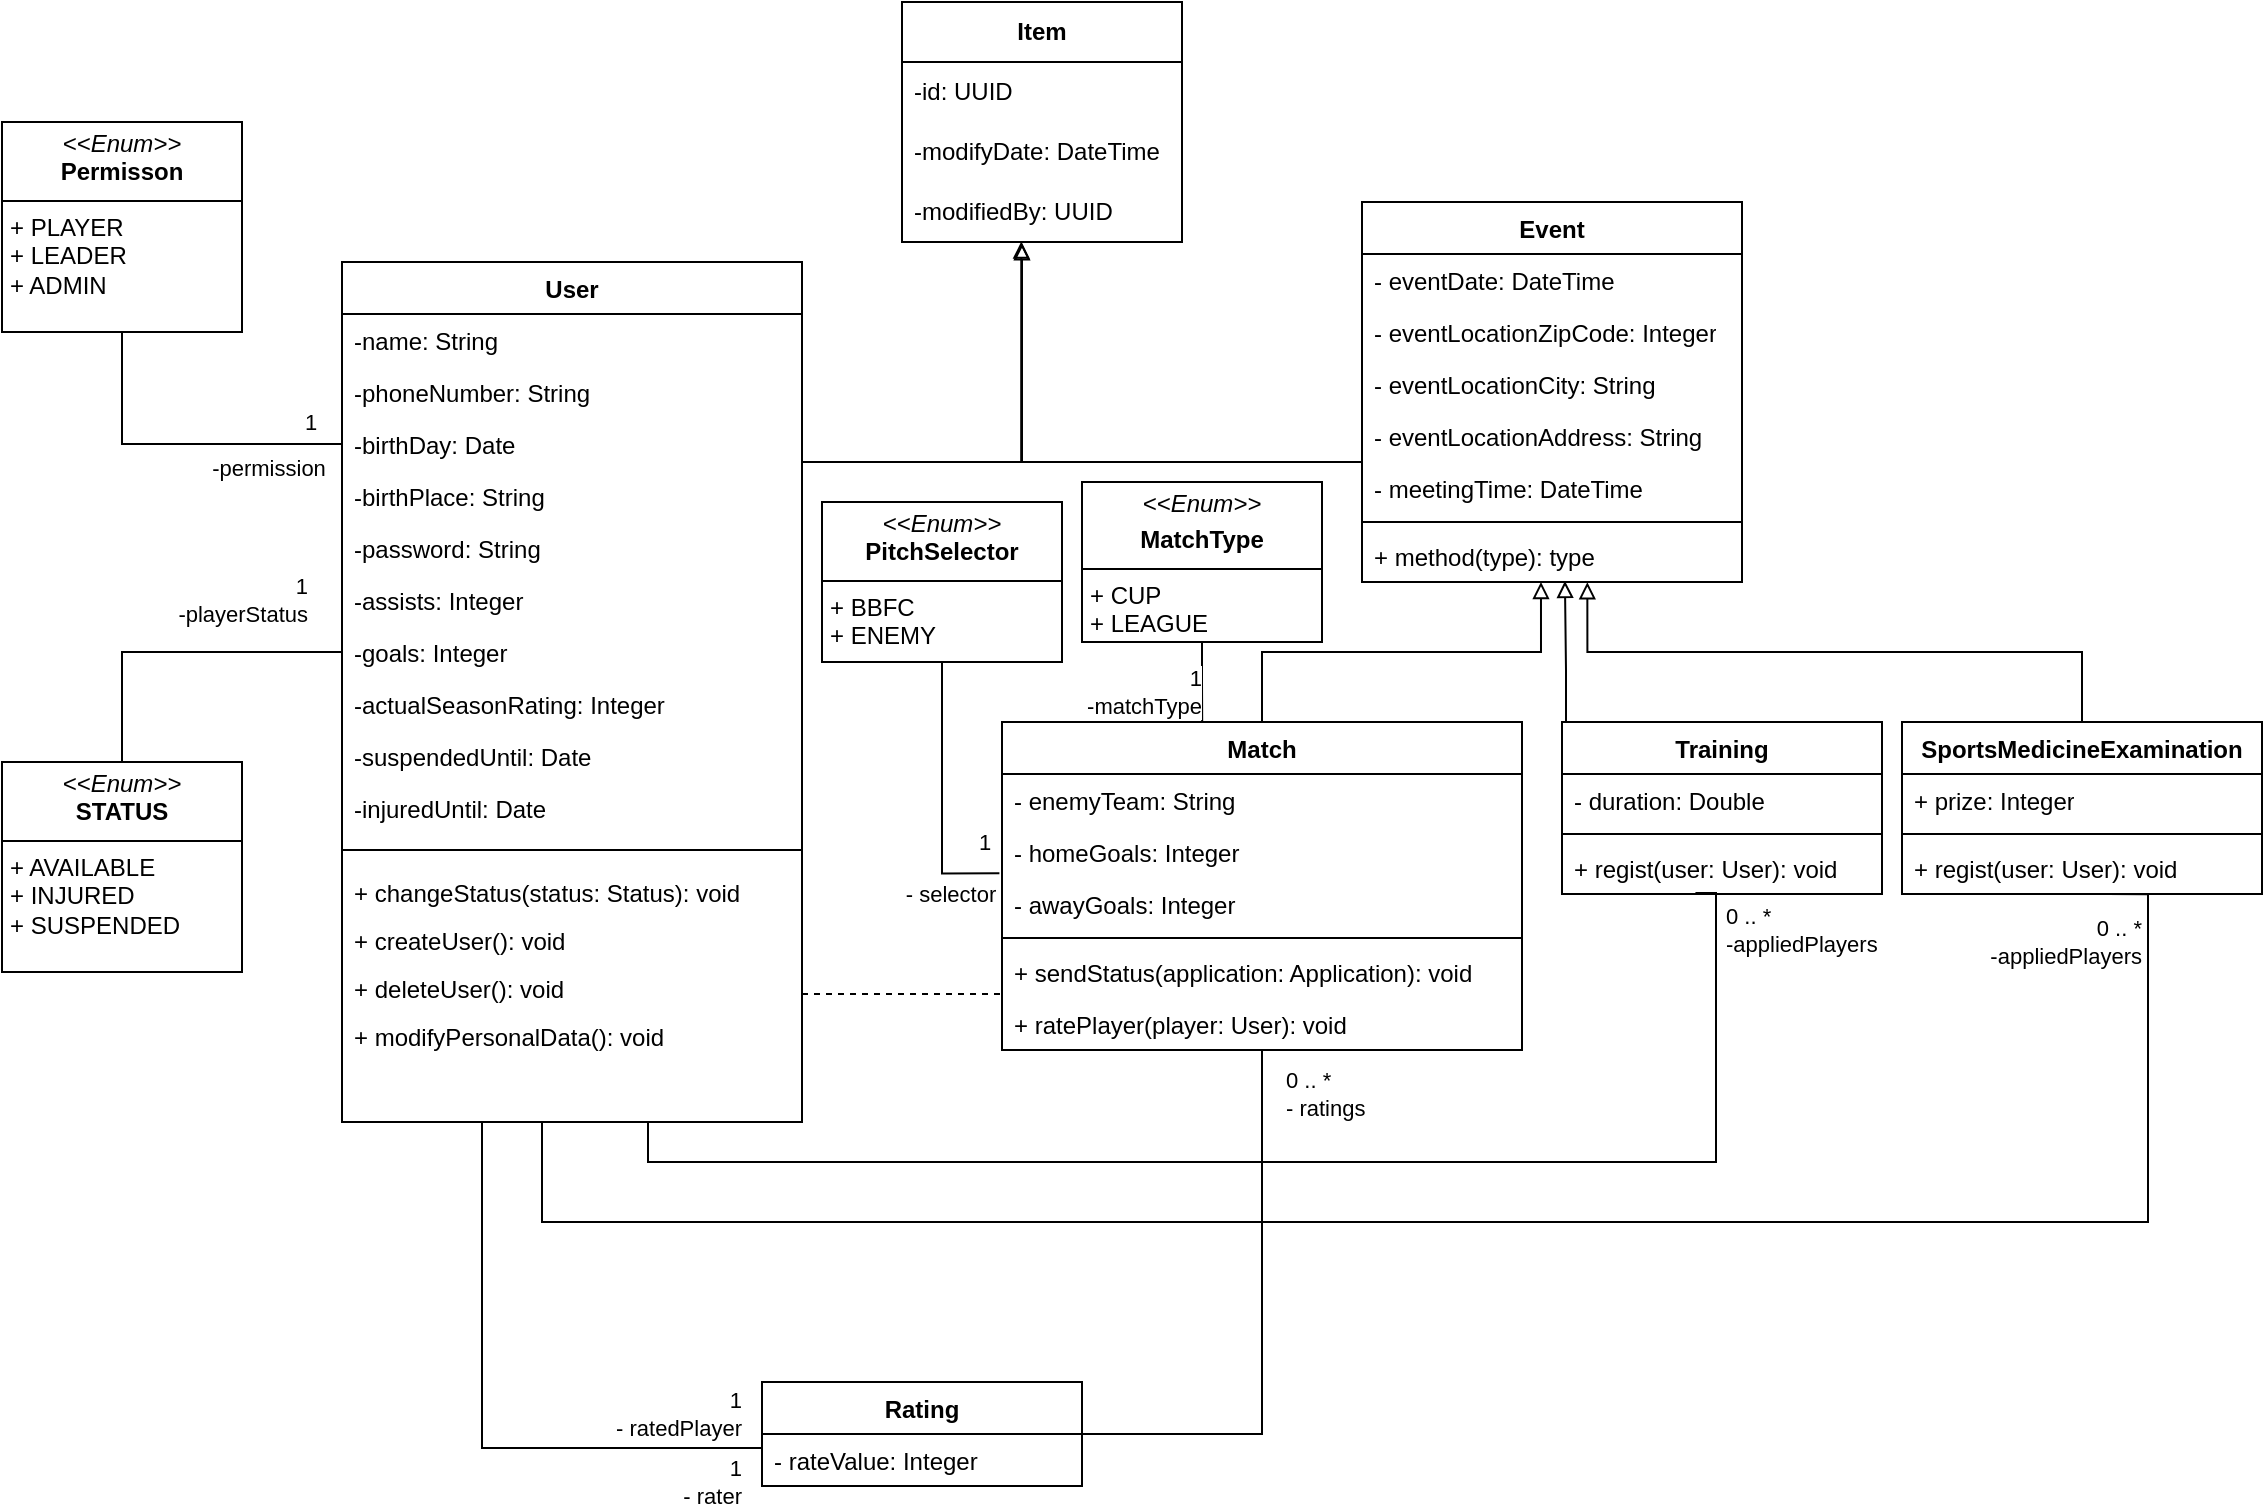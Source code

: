 <mxfile version="24.7.14">
  <diagram id="C5RBs43oDa-KdzZeNtuy" name="Page-1">
    <mxGraphModel dx="1434" dy="818" grid="1" gridSize="10" guides="1" tooltips="1" connect="1" arrows="1" fold="1" page="1" pageScale="1" pageWidth="1169" pageHeight="827" math="0" shadow="0">
      <root>
        <mxCell id="WIyWlLk6GJQsqaUBKTNV-0" />
        <mxCell id="WIyWlLk6GJQsqaUBKTNV-1" parent="WIyWlLk6GJQsqaUBKTNV-0" />
        <mxCell id="DSfsslLwyBWkTTVsgxzs-6" style="edgeStyle=orthogonalEdgeStyle;rounded=0;orthogonalLoop=1;jettySize=auto;html=1;endArrow=block;endFill=0;entryX=0.426;entryY=0.993;entryDx=0;entryDy=0;entryPerimeter=0;" parent="WIyWlLk6GJQsqaUBKTNV-1" source="zkfFHV4jXpPFQw0GAbJ--0" target="DSfsslLwyBWkTTVsgxzs-5" edge="1">
          <mxGeometry relative="1" as="geometry">
            <mxPoint x="520" y="141" as="targetPoint" />
            <Array as="points">
              <mxPoint x="520" y="250" />
            </Array>
          </mxGeometry>
        </mxCell>
        <mxCell id="DSfsslLwyBWkTTVsgxzs-65" style="edgeStyle=orthogonalEdgeStyle;rounded=0;orthogonalLoop=1;jettySize=auto;html=1;entryX=0;entryY=0.154;entryDx=0;entryDy=0;endArrow=none;endFill=0;entryPerimeter=0;" parent="WIyWlLk6GJQsqaUBKTNV-1" target="DSfsslLwyBWkTTVsgxzs-61" edge="1">
          <mxGeometry relative="1" as="geometry">
            <mxPoint x="250" y="580" as="sourcePoint" />
            <mxPoint x="380.32" y="730.436" as="targetPoint" />
            <Array as="points">
              <mxPoint x="250" y="743" />
              <mxPoint x="390" y="743" />
            </Array>
          </mxGeometry>
        </mxCell>
        <mxCell id="DSfsslLwyBWkTTVsgxzs-66" value="1&lt;div&gt;- ratedPlayer&lt;/div&gt;" style="edgeLabel;html=1;align=right;verticalAlign=middle;resizable=0;points=[];" parent="DSfsslLwyBWkTTVsgxzs-65" vertex="1" connectable="0">
          <mxGeometry x="0.612" relative="1" as="geometry">
            <mxPoint x="47" y="-17" as="offset" />
          </mxGeometry>
        </mxCell>
        <mxCell id="DSfsslLwyBWkTTVsgxzs-70" value="&lt;span style=&quot;&quot;&gt;1&lt;/span&gt;&lt;div style=&quot;&quot;&gt;- rater&lt;/div&gt;" style="edgeLabel;html=1;align=right;verticalAlign=middle;resizable=0;points=[];" parent="DSfsslLwyBWkTTVsgxzs-65" vertex="1" connectable="0">
          <mxGeometry x="0.456" y="-1" relative="1" as="geometry">
            <mxPoint x="70" y="16" as="offset" />
          </mxGeometry>
        </mxCell>
        <mxCell id="zkfFHV4jXpPFQw0GAbJ--0" value="User&#xa;" style="swimlane;fontStyle=1;align=center;verticalAlign=top;childLayout=stackLayout;horizontal=1;startSize=26;horizontalStack=0;resizeParent=1;resizeLast=0;collapsible=1;marginBottom=0;rounded=0;shadow=0;strokeWidth=1;" parent="WIyWlLk6GJQsqaUBKTNV-1" vertex="1">
          <mxGeometry x="180" y="150" width="230" height="430" as="geometry">
            <mxRectangle x="230" y="140" width="160" height="26" as="alternateBounds" />
          </mxGeometry>
        </mxCell>
        <mxCell id="zkfFHV4jXpPFQw0GAbJ--1" value="-name: String" style="text;align=left;verticalAlign=top;spacingLeft=4;spacingRight=4;overflow=hidden;rotatable=0;points=[[0,0.5],[1,0.5]];portConstraint=eastwest;" parent="zkfFHV4jXpPFQw0GAbJ--0" vertex="1">
          <mxGeometry y="26" width="230" height="26" as="geometry" />
        </mxCell>
        <mxCell id="zkfFHV4jXpPFQw0GAbJ--2" value="-phoneNumber: String" style="text;align=left;verticalAlign=top;spacingLeft=4;spacingRight=4;overflow=hidden;rotatable=0;points=[[0,0.5],[1,0.5]];portConstraint=eastwest;rounded=0;shadow=0;html=0;" parent="zkfFHV4jXpPFQw0GAbJ--0" vertex="1">
          <mxGeometry y="52" width="230" height="26" as="geometry" />
        </mxCell>
        <mxCell id="zkfFHV4jXpPFQw0GAbJ--3" value="-birthDay: Date" style="text;align=left;verticalAlign=top;spacingLeft=4;spacingRight=4;overflow=hidden;rotatable=0;points=[[0,0.5],[1,0.5]];portConstraint=eastwest;rounded=0;shadow=0;html=0;" parent="zkfFHV4jXpPFQw0GAbJ--0" vertex="1">
          <mxGeometry y="78" width="230" height="26" as="geometry" />
        </mxCell>
        <mxCell id="DSfsslLwyBWkTTVsgxzs-0" value="-birthPlace: String" style="text;align=left;verticalAlign=top;spacingLeft=4;spacingRight=4;overflow=hidden;rotatable=0;points=[[0,0.5],[1,0.5]];portConstraint=eastwest;rounded=0;shadow=0;html=0;" parent="zkfFHV4jXpPFQw0GAbJ--0" vertex="1">
          <mxGeometry y="104" width="230" height="26" as="geometry" />
        </mxCell>
        <mxCell id="DSfsslLwyBWkTTVsgxzs-1" value="-password: String" style="text;align=left;verticalAlign=top;spacingLeft=4;spacingRight=4;overflow=hidden;rotatable=0;points=[[0,0.5],[1,0.5]];portConstraint=eastwest;rounded=0;shadow=0;html=0;" parent="zkfFHV4jXpPFQw0GAbJ--0" vertex="1">
          <mxGeometry y="130" width="230" height="26" as="geometry" />
        </mxCell>
        <mxCell id="DSfsslLwyBWkTTVsgxzs-12" value="-assists: Integer&#xa;" style="text;align=left;verticalAlign=top;spacingLeft=4;spacingRight=4;overflow=hidden;rotatable=0;points=[[0,0.5],[1,0.5]];portConstraint=eastwest;rounded=0;shadow=0;html=0;" parent="zkfFHV4jXpPFQw0GAbJ--0" vertex="1">
          <mxGeometry y="156" width="230" height="26" as="geometry" />
        </mxCell>
        <mxCell id="DSfsslLwyBWkTTVsgxzs-11" value="-goals: Integer&#xa;" style="text;align=left;verticalAlign=top;spacingLeft=4;spacingRight=4;overflow=hidden;rotatable=0;points=[[0,0.5],[1,0.5]];portConstraint=eastwest;rounded=0;shadow=0;html=0;" parent="zkfFHV4jXpPFQw0GAbJ--0" vertex="1">
          <mxGeometry y="182" width="230" height="26" as="geometry" />
        </mxCell>
        <mxCell id="DSfsslLwyBWkTTVsgxzs-54" value="-actualSeasonRating: Integer&#xa;" style="text;align=left;verticalAlign=top;spacingLeft=4;spacingRight=4;overflow=hidden;rotatable=0;points=[[0,0.5],[1,0.5]];portConstraint=eastwest;rounded=0;shadow=0;html=0;" parent="zkfFHV4jXpPFQw0GAbJ--0" vertex="1">
          <mxGeometry y="208" width="230" height="26" as="geometry" />
        </mxCell>
        <mxCell id="DSfsslLwyBWkTTVsgxzs-58" value="-suspendedUntil: Date&#xa;" style="text;align=left;verticalAlign=top;spacingLeft=4;spacingRight=4;overflow=hidden;rotatable=0;points=[[0,0.5],[1,0.5]];portConstraint=eastwest;rounded=0;shadow=0;html=0;" parent="zkfFHV4jXpPFQw0GAbJ--0" vertex="1">
          <mxGeometry y="234" width="230" height="26" as="geometry" />
        </mxCell>
        <mxCell id="PgkXn1ApNqXsyGtWUfF3-30" value="-injuredUntil: Date&#xa;" style="text;align=left;verticalAlign=top;spacingLeft=4;spacingRight=4;overflow=hidden;rotatable=0;points=[[0,0.5],[1,0.5]];portConstraint=eastwest;rounded=0;shadow=0;html=0;" vertex="1" parent="zkfFHV4jXpPFQw0GAbJ--0">
          <mxGeometry y="260" width="230" height="26" as="geometry" />
        </mxCell>
        <mxCell id="zkfFHV4jXpPFQw0GAbJ--4" value="" style="line;html=1;strokeWidth=1;align=left;verticalAlign=middle;spacingTop=-1;spacingLeft=3;spacingRight=3;rotatable=0;labelPosition=right;points=[];portConstraint=eastwest;" parent="zkfFHV4jXpPFQw0GAbJ--0" vertex="1">
          <mxGeometry y="286" width="230" height="16" as="geometry" />
        </mxCell>
        <mxCell id="zkfFHV4jXpPFQw0GAbJ--5" value="+ changeStatus(status: Status): void" style="text;align=left;verticalAlign=top;spacingLeft=4;spacingRight=4;overflow=hidden;rotatable=0;points=[[0,0.5],[1,0.5]];portConstraint=eastwest;" parent="zkfFHV4jXpPFQw0GAbJ--0" vertex="1">
          <mxGeometry y="302" width="230" height="24" as="geometry" />
        </mxCell>
        <mxCell id="DSfsslLwyBWkTTVsgxzs-71" value="+ createUser(): void" style="text;align=left;verticalAlign=top;spacingLeft=4;spacingRight=4;overflow=hidden;rotatable=0;points=[[0,0.5],[1,0.5]];portConstraint=eastwest;" parent="zkfFHV4jXpPFQw0GAbJ--0" vertex="1">
          <mxGeometry y="326" width="230" height="24" as="geometry" />
        </mxCell>
        <mxCell id="DSfsslLwyBWkTTVsgxzs-72" value="+ deleteUser(): void" style="text;align=left;verticalAlign=top;spacingLeft=4;spacingRight=4;overflow=hidden;rotatable=0;points=[[0,0.5],[1,0.5]];portConstraint=eastwest;" parent="zkfFHV4jXpPFQw0GAbJ--0" vertex="1">
          <mxGeometry y="350" width="230" height="24" as="geometry" />
        </mxCell>
        <mxCell id="DSfsslLwyBWkTTVsgxzs-73" value="+ modifyPersonalData(): void" style="text;align=left;verticalAlign=top;spacingLeft=4;spacingRight=4;overflow=hidden;rotatable=0;points=[[0,0.5],[1,0.5]];portConstraint=eastwest;" parent="zkfFHV4jXpPFQw0GAbJ--0" vertex="1">
          <mxGeometry y="374" width="230" height="24" as="geometry" />
        </mxCell>
        <mxCell id="DSfsslLwyBWkTTVsgxzs-2" value="&lt;b&gt;Item&lt;/b&gt;" style="swimlane;fontStyle=0;childLayout=stackLayout;horizontal=1;startSize=30;horizontalStack=0;resizeParent=1;resizeParentMax=0;resizeLast=0;collapsible=1;marginBottom=0;whiteSpace=wrap;html=1;" parent="WIyWlLk6GJQsqaUBKTNV-1" vertex="1">
          <mxGeometry x="460" y="20" width="140" height="120" as="geometry" />
        </mxCell>
        <mxCell id="DSfsslLwyBWkTTVsgxzs-3" value="-id: UUID" style="text;strokeColor=none;fillColor=none;align=left;verticalAlign=middle;spacingLeft=4;spacingRight=4;overflow=hidden;points=[[0,0.5],[1,0.5]];portConstraint=eastwest;rotatable=0;whiteSpace=wrap;html=1;" parent="DSfsslLwyBWkTTVsgxzs-2" vertex="1">
          <mxGeometry y="30" width="140" height="30" as="geometry" />
        </mxCell>
        <mxCell id="DSfsslLwyBWkTTVsgxzs-4" value="-modifyDate: DateTime" style="text;strokeColor=none;fillColor=none;align=left;verticalAlign=middle;spacingLeft=4;spacingRight=4;overflow=hidden;points=[[0,0.5],[1,0.5]];portConstraint=eastwest;rotatable=0;whiteSpace=wrap;html=1;" parent="DSfsslLwyBWkTTVsgxzs-2" vertex="1">
          <mxGeometry y="60" width="140" height="30" as="geometry" />
        </mxCell>
        <mxCell id="DSfsslLwyBWkTTVsgxzs-5" value="-modifiedBy: UUID" style="text;strokeColor=none;fillColor=none;align=left;verticalAlign=middle;spacingLeft=4;spacingRight=4;overflow=hidden;points=[[0,0.5],[1,0.5]];portConstraint=eastwest;rotatable=0;whiteSpace=wrap;html=1;" parent="DSfsslLwyBWkTTVsgxzs-2" vertex="1">
          <mxGeometry y="90" width="140" height="30" as="geometry" />
        </mxCell>
        <mxCell id="DSfsslLwyBWkTTVsgxzs-8" style="edgeStyle=orthogonalEdgeStyle;rounded=0;orthogonalLoop=1;jettySize=auto;html=1;entryX=0;entryY=0.5;entryDx=0;entryDy=0;endArrow=none;endFill=0;" parent="WIyWlLk6GJQsqaUBKTNV-1" source="DSfsslLwyBWkTTVsgxzs-7" target="zkfFHV4jXpPFQw0GAbJ--3" edge="1">
          <mxGeometry relative="1" as="geometry" />
        </mxCell>
        <mxCell id="DSfsslLwyBWkTTVsgxzs-9" value="-permission&lt;div&gt;&lt;br&gt;&lt;/div&gt;" style="edgeLabel;html=1;align=center;verticalAlign=middle;resizable=0;points=[];" parent="DSfsslLwyBWkTTVsgxzs-8" vertex="1" connectable="0">
          <mxGeometry x="0.739" y="-2" relative="1" as="geometry">
            <mxPoint x="-16" y="17" as="offset" />
          </mxGeometry>
        </mxCell>
        <mxCell id="DSfsslLwyBWkTTVsgxzs-10" value="1" style="edgeLabel;html=1;align=center;verticalAlign=middle;resizable=0;points=[];" parent="DSfsslLwyBWkTTVsgxzs-8" vertex="1" connectable="0">
          <mxGeometry x="0.682" y="-1" relative="1" as="geometry">
            <mxPoint x="10" y="-12" as="offset" />
          </mxGeometry>
        </mxCell>
        <mxCell id="DSfsslLwyBWkTTVsgxzs-7" value="&lt;p style=&quot;margin:0px;margin-top:4px;text-align:center;&quot;&gt;&lt;i&gt;&amp;lt;&amp;lt;Enum&amp;gt;&amp;gt;&lt;/i&gt;&lt;br&gt;&lt;b&gt;Permisson&lt;/b&gt;&lt;/p&gt;&lt;hr size=&quot;1&quot; style=&quot;border-style:solid;&quot;&gt;&lt;p style=&quot;margin:0px;margin-left:4px;&quot;&gt;+ PLAYER&lt;br&gt;+ LEADER&lt;/p&gt;&lt;p style=&quot;margin:0px;margin-left:4px;&quot;&gt;+ ADMIN&lt;/p&gt;" style="verticalAlign=top;align=left;overflow=fill;html=1;whiteSpace=wrap;" parent="WIyWlLk6GJQsqaUBKTNV-1" vertex="1">
          <mxGeometry x="10" y="80" width="120" height="105" as="geometry" />
        </mxCell>
        <mxCell id="DSfsslLwyBWkTTVsgxzs-13" value="&lt;div&gt;Event&lt;/div&gt;&lt;div&gt;&lt;br&gt;&lt;/div&gt;" style="swimlane;fontStyle=1;align=center;verticalAlign=top;childLayout=stackLayout;horizontal=1;startSize=26;horizontalStack=0;resizeParent=1;resizeParentMax=0;resizeLast=0;collapsible=1;marginBottom=0;whiteSpace=wrap;html=1;" parent="WIyWlLk6GJQsqaUBKTNV-1" vertex="1">
          <mxGeometry x="690" y="120" width="190" height="190" as="geometry" />
        </mxCell>
        <mxCell id="DSfsslLwyBWkTTVsgxzs-14" value="- eventDate: DateTime&lt;div&gt;&lt;br&gt;&lt;/div&gt;" style="text;strokeColor=none;fillColor=none;align=left;verticalAlign=top;spacingLeft=4;spacingRight=4;overflow=hidden;rotatable=0;points=[[0,0.5],[1,0.5]];portConstraint=eastwest;whiteSpace=wrap;html=1;" parent="DSfsslLwyBWkTTVsgxzs-13" vertex="1">
          <mxGeometry y="26" width="190" height="26" as="geometry" />
        </mxCell>
        <mxCell id="DSfsslLwyBWkTTVsgxzs-18" value="- eventLocationZipCode: Integer&lt;div&gt;&lt;div&gt;&lt;br&gt;&lt;/div&gt;&lt;/div&gt;" style="text;strokeColor=none;fillColor=none;align=left;verticalAlign=top;spacingLeft=4;spacingRight=4;overflow=hidden;rotatable=0;points=[[0,0.5],[1,0.5]];portConstraint=eastwest;whiteSpace=wrap;html=1;" parent="DSfsslLwyBWkTTVsgxzs-13" vertex="1">
          <mxGeometry y="52" width="190" height="26" as="geometry" />
        </mxCell>
        <mxCell id="DSfsslLwyBWkTTVsgxzs-19" value="- eventLocationCity: String&lt;div&gt;&lt;div&gt;&lt;br&gt;&lt;/div&gt;&lt;/div&gt;" style="text;strokeColor=none;fillColor=none;align=left;verticalAlign=top;spacingLeft=4;spacingRight=4;overflow=hidden;rotatable=0;points=[[0,0.5],[1,0.5]];portConstraint=eastwest;whiteSpace=wrap;html=1;" parent="DSfsslLwyBWkTTVsgxzs-13" vertex="1">
          <mxGeometry y="78" width="190" height="26" as="geometry" />
        </mxCell>
        <mxCell id="DSfsslLwyBWkTTVsgxzs-20" value="- eventLocationAddress: String&lt;div&gt;&lt;div&gt;&lt;br&gt;&lt;/div&gt;&lt;/div&gt;" style="text;strokeColor=none;fillColor=none;align=left;verticalAlign=top;spacingLeft=4;spacingRight=4;overflow=hidden;rotatable=0;points=[[0,0.5],[1,0.5]];portConstraint=eastwest;whiteSpace=wrap;html=1;" parent="DSfsslLwyBWkTTVsgxzs-13" vertex="1">
          <mxGeometry y="104" width="190" height="26" as="geometry" />
        </mxCell>
        <mxCell id="DSfsslLwyBWkTTVsgxzs-36" value="- meetingTime: DateTime&lt;div&gt;&lt;div&gt;&lt;br&gt;&lt;/div&gt;&lt;/div&gt;" style="text;strokeColor=none;fillColor=none;align=left;verticalAlign=top;spacingLeft=4;spacingRight=4;overflow=hidden;rotatable=0;points=[[0,0.5],[1,0.5]];portConstraint=eastwest;whiteSpace=wrap;html=1;" parent="DSfsslLwyBWkTTVsgxzs-13" vertex="1">
          <mxGeometry y="130" width="190" height="26" as="geometry" />
        </mxCell>
        <mxCell id="DSfsslLwyBWkTTVsgxzs-15" value="" style="line;strokeWidth=1;fillColor=none;align=left;verticalAlign=middle;spacingTop=-1;spacingLeft=3;spacingRight=3;rotatable=0;labelPosition=right;points=[];portConstraint=eastwest;strokeColor=inherit;" parent="DSfsslLwyBWkTTVsgxzs-13" vertex="1">
          <mxGeometry y="156" width="190" height="8" as="geometry" />
        </mxCell>
        <mxCell id="DSfsslLwyBWkTTVsgxzs-16" value="+ method(type): type" style="text;strokeColor=none;fillColor=none;align=left;verticalAlign=top;spacingLeft=4;spacingRight=4;overflow=hidden;rotatable=0;points=[[0,0.5],[1,0.5]];portConstraint=eastwest;whiteSpace=wrap;html=1;" parent="DSfsslLwyBWkTTVsgxzs-13" vertex="1">
          <mxGeometry y="164" width="190" height="26" as="geometry" />
        </mxCell>
        <mxCell id="DSfsslLwyBWkTTVsgxzs-17" style="edgeStyle=orthogonalEdgeStyle;rounded=0;orthogonalLoop=1;jettySize=auto;html=1;endArrow=block;endFill=0;entryX=0.427;entryY=1.02;entryDx=0;entryDy=0;entryPerimeter=0;" parent="WIyWlLk6GJQsqaUBKTNV-1" target="DSfsslLwyBWkTTVsgxzs-5" edge="1">
          <mxGeometry relative="1" as="geometry">
            <mxPoint x="690" y="250" as="sourcePoint" />
            <mxPoint x="540" y="150" as="targetPoint" />
            <Array as="points">
              <mxPoint x="520" y="250" />
              <mxPoint x="520" y="141" />
            </Array>
          </mxGeometry>
        </mxCell>
        <mxCell id="DSfsslLwyBWkTTVsgxzs-21" value="Match" style="swimlane;fontStyle=1;align=center;verticalAlign=top;childLayout=stackLayout;horizontal=1;startSize=26;horizontalStack=0;resizeParent=1;resizeParentMax=0;resizeLast=0;collapsible=1;marginBottom=0;whiteSpace=wrap;html=1;" parent="WIyWlLk6GJQsqaUBKTNV-1" vertex="1">
          <mxGeometry x="510" y="380" width="260" height="164" as="geometry">
            <mxRectangle x="440" y="470" width="70" height="30" as="alternateBounds" />
          </mxGeometry>
        </mxCell>
        <mxCell id="DSfsslLwyBWkTTVsgxzs-22" value="- enemyTeam: String" style="text;strokeColor=none;fillColor=none;align=left;verticalAlign=top;spacingLeft=4;spacingRight=4;overflow=hidden;rotatable=0;points=[[0,0.5],[1,0.5]];portConstraint=eastwest;whiteSpace=wrap;html=1;" parent="DSfsslLwyBWkTTVsgxzs-21" vertex="1">
          <mxGeometry y="26" width="260" height="26" as="geometry" />
        </mxCell>
        <mxCell id="DSfsslLwyBWkTTVsgxzs-37" value="- homeGoals: Integer&lt;div&gt;&lt;br&gt;&lt;/div&gt;" style="text;strokeColor=none;fillColor=none;align=left;verticalAlign=top;spacingLeft=4;spacingRight=4;overflow=hidden;rotatable=0;points=[[0,0.5],[1,0.5]];portConstraint=eastwest;whiteSpace=wrap;html=1;" parent="DSfsslLwyBWkTTVsgxzs-21" vertex="1">
          <mxGeometry y="52" width="260" height="26" as="geometry" />
        </mxCell>
        <mxCell id="DSfsslLwyBWkTTVsgxzs-38" value="- awayGoals: Integer&lt;div&gt;&lt;br&gt;&lt;/div&gt;" style="text;strokeColor=none;fillColor=none;align=left;verticalAlign=top;spacingLeft=4;spacingRight=4;overflow=hidden;rotatable=0;points=[[0,0.5],[1,0.5]];portConstraint=eastwest;whiteSpace=wrap;html=1;" parent="DSfsslLwyBWkTTVsgxzs-21" vertex="1">
          <mxGeometry y="78" width="260" height="26" as="geometry" />
        </mxCell>
        <mxCell id="DSfsslLwyBWkTTVsgxzs-23" value="" style="line;strokeWidth=1;fillColor=none;align=left;verticalAlign=middle;spacingTop=-1;spacingLeft=3;spacingRight=3;rotatable=0;labelPosition=right;points=[];portConstraint=eastwest;strokeColor=inherit;" parent="DSfsslLwyBWkTTVsgxzs-21" vertex="1">
          <mxGeometry y="104" width="260" height="8" as="geometry" />
        </mxCell>
        <mxCell id="DSfsslLwyBWkTTVsgxzs-24" value="+ sendStatus(application: Application): void" style="text;strokeColor=none;fillColor=none;align=left;verticalAlign=top;spacingLeft=4;spacingRight=4;overflow=hidden;rotatable=0;points=[[0,0.5],[1,0.5]];portConstraint=eastwest;whiteSpace=wrap;html=1;" parent="DSfsslLwyBWkTTVsgxzs-21" vertex="1">
          <mxGeometry y="112" width="260" height="26" as="geometry" />
        </mxCell>
        <mxCell id="DSfsslLwyBWkTTVsgxzs-69" value="&lt;span style=&quot;text-wrap: nowrap;&quot;&gt;+ ratePlayer(player: User): void&lt;/span&gt;" style="text;strokeColor=none;fillColor=none;align=left;verticalAlign=top;spacingLeft=4;spacingRight=4;overflow=hidden;rotatable=0;points=[[0,0.5],[1,0.5]];portConstraint=eastwest;whiteSpace=wrap;html=1;" parent="DSfsslLwyBWkTTVsgxzs-21" vertex="1">
          <mxGeometry y="138" width="260" height="26" as="geometry" />
        </mxCell>
        <mxCell id="DSfsslLwyBWkTTVsgxzs-25" style="edgeStyle=orthogonalEdgeStyle;rounded=0;orthogonalLoop=1;jettySize=auto;html=1;endArrow=block;endFill=0;entryX=0.471;entryY=0.998;entryDx=0;entryDy=0;entryPerimeter=0;" parent="WIyWlLk6GJQsqaUBKTNV-1" source="DSfsslLwyBWkTTVsgxzs-21" target="DSfsslLwyBWkTTVsgxzs-16" edge="1">
          <mxGeometry relative="1" as="geometry">
            <mxPoint x="780" y="330" as="targetPoint" />
          </mxGeometry>
        </mxCell>
        <mxCell id="DSfsslLwyBWkTTVsgxzs-30" style="edgeStyle=orthogonalEdgeStyle;rounded=0;orthogonalLoop=1;jettySize=auto;html=1;endArrow=block;endFill=0;entryX=0.534;entryY=0.98;entryDx=0;entryDy=0;entryPerimeter=0;" parent="WIyWlLk6GJQsqaUBKTNV-1" source="DSfsslLwyBWkTTVsgxzs-26" target="DSfsslLwyBWkTTVsgxzs-16" edge="1">
          <mxGeometry relative="1" as="geometry">
            <mxPoint x="792" y="330" as="targetPoint" />
            <Array as="points">
              <mxPoint x="792" y="354" />
              <mxPoint x="791" y="354" />
            </Array>
          </mxGeometry>
        </mxCell>
        <mxCell id="DSfsslLwyBWkTTVsgxzs-26" value="Training" style="swimlane;fontStyle=1;align=center;verticalAlign=top;childLayout=stackLayout;horizontal=1;startSize=26;horizontalStack=0;resizeParent=1;resizeParentMax=0;resizeLast=0;collapsible=1;marginBottom=0;whiteSpace=wrap;html=1;" parent="WIyWlLk6GJQsqaUBKTNV-1" vertex="1">
          <mxGeometry x="790" y="380" width="160" height="86" as="geometry" />
        </mxCell>
        <mxCell id="DSfsslLwyBWkTTVsgxzs-27" value="- duration: Double&lt;div&gt;&lt;br&gt;&lt;/div&gt;" style="text;strokeColor=none;fillColor=none;align=left;verticalAlign=top;spacingLeft=4;spacingRight=4;overflow=hidden;rotatable=0;points=[[0,0.5],[1,0.5]];portConstraint=eastwest;whiteSpace=wrap;html=1;" parent="DSfsslLwyBWkTTVsgxzs-26" vertex="1">
          <mxGeometry y="26" width="160" height="26" as="geometry" />
        </mxCell>
        <mxCell id="DSfsslLwyBWkTTVsgxzs-28" value="" style="line;strokeWidth=1;fillColor=none;align=left;verticalAlign=middle;spacingTop=-1;spacingLeft=3;spacingRight=3;rotatable=0;labelPosition=right;points=[];portConstraint=eastwest;strokeColor=inherit;" parent="DSfsslLwyBWkTTVsgxzs-26" vertex="1">
          <mxGeometry y="52" width="160" height="8" as="geometry" />
        </mxCell>
        <mxCell id="DSfsslLwyBWkTTVsgxzs-29" value="+ regist(user: User): void" style="text;strokeColor=none;fillColor=none;align=left;verticalAlign=top;spacingLeft=4;spacingRight=4;overflow=hidden;rotatable=0;points=[[0,0.5],[1,0.5]];portConstraint=eastwest;whiteSpace=wrap;html=1;" parent="DSfsslLwyBWkTTVsgxzs-26" vertex="1">
          <mxGeometry y="60" width="160" height="26" as="geometry" />
        </mxCell>
        <mxCell id="DSfsslLwyBWkTTVsgxzs-31" value="SportsMedicineExamination" style="swimlane;fontStyle=1;align=center;verticalAlign=top;childLayout=stackLayout;horizontal=1;startSize=26;horizontalStack=0;resizeParent=1;resizeParentMax=0;resizeLast=0;collapsible=1;marginBottom=0;whiteSpace=wrap;html=1;" parent="WIyWlLk6GJQsqaUBKTNV-1" vertex="1">
          <mxGeometry x="960" y="380" width="180" height="86" as="geometry" />
        </mxCell>
        <mxCell id="DSfsslLwyBWkTTVsgxzs-32" value="+ prize: Integer" style="text;strokeColor=none;fillColor=none;align=left;verticalAlign=top;spacingLeft=4;spacingRight=4;overflow=hidden;rotatable=0;points=[[0,0.5],[1,0.5]];portConstraint=eastwest;whiteSpace=wrap;html=1;" parent="DSfsslLwyBWkTTVsgxzs-31" vertex="1">
          <mxGeometry y="26" width="180" height="26" as="geometry" />
        </mxCell>
        <mxCell id="DSfsslLwyBWkTTVsgxzs-33" value="" style="line;strokeWidth=1;fillColor=none;align=left;verticalAlign=middle;spacingTop=-1;spacingLeft=3;spacingRight=3;rotatable=0;labelPosition=right;points=[];portConstraint=eastwest;strokeColor=inherit;" parent="DSfsslLwyBWkTTVsgxzs-31" vertex="1">
          <mxGeometry y="52" width="180" height="8" as="geometry" />
        </mxCell>
        <mxCell id="DSfsslLwyBWkTTVsgxzs-34" value="+ regist(user: User): void" style="text;strokeColor=none;fillColor=none;align=left;verticalAlign=top;spacingLeft=4;spacingRight=4;overflow=hidden;rotatable=0;points=[[0,0.5],[1,0.5]];portConstraint=eastwest;whiteSpace=wrap;html=1;" parent="DSfsslLwyBWkTTVsgxzs-31" vertex="1">
          <mxGeometry y="60" width="180" height="26" as="geometry" />
        </mxCell>
        <mxCell id="DSfsslLwyBWkTTVsgxzs-35" style="edgeStyle=orthogonalEdgeStyle;rounded=0;orthogonalLoop=1;jettySize=auto;html=1;entryX=0.593;entryY=1.003;entryDx=0;entryDy=0;entryPerimeter=0;endArrow=block;endFill=0;" parent="WIyWlLk6GJQsqaUBKTNV-1" source="DSfsslLwyBWkTTVsgxzs-31" target="DSfsslLwyBWkTTVsgxzs-16" edge="1">
          <mxGeometry relative="1" as="geometry" />
        </mxCell>
        <mxCell id="DSfsslLwyBWkTTVsgxzs-39" value="&lt;p style=&quot;margin:0px;margin-top:4px;text-align:center;&quot;&gt;&lt;i&gt;&amp;lt;&amp;lt;Enum&amp;gt;&amp;gt;&lt;/i&gt;&lt;br&gt;&lt;b&gt;PitchSelector&lt;/b&gt;&lt;/p&gt;&lt;hr size=&quot;1&quot; style=&quot;border-style:solid;&quot;&gt;&lt;p style=&quot;margin:0px;margin-left:4px;&quot;&gt;+ BBFC&lt;br&gt;+ ENEMY&lt;/p&gt;" style="verticalAlign=top;align=left;overflow=fill;html=1;whiteSpace=wrap;" parent="WIyWlLk6GJQsqaUBKTNV-1" vertex="1">
          <mxGeometry x="420" y="270" width="120" height="80" as="geometry" />
        </mxCell>
        <mxCell id="DSfsslLwyBWkTTVsgxzs-40" style="edgeStyle=orthogonalEdgeStyle;rounded=0;orthogonalLoop=1;jettySize=auto;html=1;entryX=-0.005;entryY=0.91;entryDx=0;entryDy=0;entryPerimeter=0;endArrow=none;endFill=0;" parent="WIyWlLk6GJQsqaUBKTNV-1" source="DSfsslLwyBWkTTVsgxzs-39" target="DSfsslLwyBWkTTVsgxzs-37" edge="1">
          <mxGeometry relative="1" as="geometry">
            <Array as="points">
              <mxPoint x="480" y="456" />
            </Array>
          </mxGeometry>
        </mxCell>
        <mxCell id="DSfsslLwyBWkTTVsgxzs-41" value="- selector" style="edgeLabel;html=1;align=center;verticalAlign=middle;resizable=0;points=[];" parent="DSfsslLwyBWkTTVsgxzs-40" vertex="1" connectable="0">
          <mxGeometry x="0.625" y="1" relative="1" as="geometry">
            <mxPoint y="11" as="offset" />
          </mxGeometry>
        </mxCell>
        <mxCell id="DSfsslLwyBWkTTVsgxzs-42" value="1" style="edgeLabel;html=1;align=center;verticalAlign=middle;resizable=0;points=[];" parent="DSfsslLwyBWkTTVsgxzs-40" vertex="1" connectable="0">
          <mxGeometry x="0.719" y="-1" relative="1" as="geometry">
            <mxPoint x="11" y="-17" as="offset" />
          </mxGeometry>
        </mxCell>
        <mxCell id="DSfsslLwyBWkTTVsgxzs-43" style="edgeStyle=orthogonalEdgeStyle;rounded=0;orthogonalLoop=1;jettySize=auto;html=1;entryX=0.417;entryY=0.981;entryDx=0;entryDy=0;entryPerimeter=0;exitX=0.5;exitY=1;exitDx=0;exitDy=0;endArrow=none;endFill=0;" parent="WIyWlLk6GJQsqaUBKTNV-1" source="zkfFHV4jXpPFQw0GAbJ--0" target="DSfsslLwyBWkTTVsgxzs-29" edge="1">
          <mxGeometry relative="1" as="geometry">
            <Array as="points">
              <mxPoint x="333" y="580" />
              <mxPoint x="333" y="600" />
              <mxPoint x="867" y="600" />
            </Array>
          </mxGeometry>
        </mxCell>
        <mxCell id="DSfsslLwyBWkTTVsgxzs-48" value="0 .. *&lt;div&gt;-appliedPlayers&lt;/div&gt;" style="edgeLabel;html=1;align=left;verticalAlign=middle;resizable=0;points=[];" parent="DSfsslLwyBWkTTVsgxzs-43" vertex="1" connectable="0">
          <mxGeometry relative="1" as="geometry">
            <mxPoint x="226" y="-116" as="offset" />
          </mxGeometry>
        </mxCell>
        <mxCell id="DSfsslLwyBWkTTVsgxzs-46" style="edgeStyle=orthogonalEdgeStyle;rounded=0;orthogonalLoop=1;jettySize=auto;html=1;endArrow=none;endFill=0;dashed=1;entryX=0;entryY=0.871;entryDx=0;entryDy=0;entryPerimeter=0;" parent="WIyWlLk6GJQsqaUBKTNV-1" target="DSfsslLwyBWkTTVsgxzs-24" edge="1">
          <mxGeometry relative="1" as="geometry">
            <mxPoint x="410" y="516" as="sourcePoint" />
            <mxPoint x="520" y="520" as="targetPoint" />
            <Array as="points">
              <mxPoint x="510" y="516" />
            </Array>
          </mxGeometry>
        </mxCell>
        <mxCell id="DSfsslLwyBWkTTVsgxzs-49" style="edgeStyle=orthogonalEdgeStyle;rounded=0;orthogonalLoop=1;jettySize=auto;html=1;entryX=0.57;entryY=1.002;entryDx=0;entryDy=0;entryPerimeter=0;endArrow=none;endFill=0;" parent="WIyWlLk6GJQsqaUBKTNV-1" source="zkfFHV4jXpPFQw0GAbJ--0" target="DSfsslLwyBWkTTVsgxzs-34" edge="1">
          <mxGeometry relative="1" as="geometry">
            <Array as="points">
              <mxPoint x="280" y="630" />
              <mxPoint x="1083" y="630" />
            </Array>
          </mxGeometry>
        </mxCell>
        <mxCell id="DSfsslLwyBWkTTVsgxzs-50" value="&lt;span style=&quot;color: rgba(0, 0, 0, 0); font-family: monospace; font-size: 0px; text-align: start; background-color: rgb(251, 251, 251);&quot;&gt;%3CmxGraphModel%3E%3Croot%3E%3CmxCell%20id%3D%220%22%2F%3E%3CmxCell%20id%3D%221%22%20parent%3D%220%22%2F%3E%3CmxCell%20id%3D%222%22%20value%3D%220%20..%20*%26lt%3Bdiv%26gt%3B-appliedPlayers%26lt%3B%2Fdiv%26gt%3B%22%20style%3D%22edgeLabel%3Bhtml%3D1%3Balign%3Dleft%3BverticalAlign%3Dmiddle%3Bresizable%3D0%3Bpoints%3D%5B%5D%3B%22%20vertex%3D%221%22%20connectable%3D%220%22%20parent%3D%221%22%3E%3CmxGeometry%20x%3D%22790.448%22%20y%3D%22574%22%20as%3D%22geometry%22%2F%3E%3C%2FmxCell%3E%3C%2Froot%3E%3C%2FmxGraphModel%3E&lt;/span&gt;" style="edgeLabel;html=1;align=center;verticalAlign=middle;resizable=0;points=[];" parent="DSfsslLwyBWkTTVsgxzs-49" vertex="1" connectable="0">
          <mxGeometry x="0.354" y="1" relative="1" as="geometry">
            <mxPoint as="offset" />
          </mxGeometry>
        </mxCell>
        <mxCell id="DSfsslLwyBWkTTVsgxzs-51" value="&lt;span style=&quot;color: rgba(0, 0, 0, 0); font-family: monospace; font-size: 0px; text-align: start; background-color: rgb(251, 251, 251);&quot;&gt;%3CmxGraphModel%3E%3Croot%3E%3CmxCell%20id%3D%220%22%2F%3E%3CmxCell%20id%3D%221%22%20parent%3D%220%22%2F%3E%3CmxCell%20id%3D%222%22%20value%3D%220%20..%20*%26lt%3Bdiv%26gt%3B-appliedPlayers%26lt%3B%2Fdiv%26gt%3B%22%20style%3D%22edgeLabel%3Bhtml%3D1%3Balign%3Dleft%3BverticalAlign%3Dmiddle%3Bresizable%3D0%3Bpoints%3D%5B%5D%3B%22%20vertex%3D%221%22%20connectable%3D%220%22%20parent%3D%221%22%3E%3CmxGeometry%20x%3D%22790.448%22%20y%3D%22574%22%20as%3D%22geometry%22%2F%3E%3C%2FmxCell%3E%3C%2Froot%3E%3C%2FmxGraphModel%3E&lt;/span&gt;" style="edgeLabel;html=1;align=center;verticalAlign=middle;resizable=0;points=[];" parent="DSfsslLwyBWkTTVsgxzs-49" vertex="1" connectable="0">
          <mxGeometry x="0.351" y="2" relative="1" as="geometry">
            <mxPoint as="offset" />
          </mxGeometry>
        </mxCell>
        <mxCell id="DSfsslLwyBWkTTVsgxzs-52" value="&lt;span style=&quot;&quot;&gt;0 .. *&lt;/span&gt;&lt;div style=&quot;&quot;&gt;-appliedPlayers&lt;/div&gt;" style="edgeLabel;html=1;align=right;verticalAlign=middle;resizable=0;points=[];" parent="DSfsslLwyBWkTTVsgxzs-49" vertex="1" connectable="0">
          <mxGeometry x="0.34" y="3" relative="1" as="geometry">
            <mxPoint x="155" y="-137" as="offset" />
          </mxGeometry>
        </mxCell>
        <mxCell id="DSfsslLwyBWkTTVsgxzs-56" style="edgeStyle=orthogonalEdgeStyle;rounded=0;orthogonalLoop=1;jettySize=auto;html=1;entryX=0;entryY=0.5;entryDx=0;entryDy=0;endArrow=none;endFill=0;" parent="WIyWlLk6GJQsqaUBKTNV-1" source="DSfsslLwyBWkTTVsgxzs-55" target="DSfsslLwyBWkTTVsgxzs-11" edge="1">
          <mxGeometry relative="1" as="geometry" />
        </mxCell>
        <mxCell id="DSfsslLwyBWkTTVsgxzs-57" value="&lt;span style=&quot;&quot;&gt;&lt;/span&gt;&lt;div style=&quot;&quot;&gt;1&lt;br&gt;&lt;/div&gt;&lt;div style=&quot;&quot;&gt;-playerStatus&lt;/div&gt;" style="edgeLabel;html=1;align=right;verticalAlign=middle;resizable=0;points=[];" parent="DSfsslLwyBWkTTVsgxzs-56" vertex="1" connectable="0">
          <mxGeometry x="0.287" y="3" relative="1" as="geometry">
            <mxPoint x="42" y="-23" as="offset" />
          </mxGeometry>
        </mxCell>
        <mxCell id="DSfsslLwyBWkTTVsgxzs-55" value="&lt;p style=&quot;margin:0px;margin-top:4px;text-align:center;&quot;&gt;&lt;i&gt;&amp;lt;&amp;lt;Enum&amp;gt;&amp;gt;&lt;/i&gt;&lt;br&gt;&lt;b&gt;STATUS&lt;/b&gt;&lt;/p&gt;&lt;hr size=&quot;1&quot; style=&quot;border-style:solid;&quot;&gt;&lt;p style=&quot;margin:0px;margin-left:4px;&quot;&gt;+ AVAILABLE&lt;br&gt;+ INJURED&lt;/p&gt;&lt;p style=&quot;margin:0px;margin-left:4px;&quot;&gt;+ SUSPENDED&lt;/p&gt;" style="verticalAlign=top;align=left;overflow=fill;html=1;whiteSpace=wrap;" parent="WIyWlLk6GJQsqaUBKTNV-1" vertex="1">
          <mxGeometry x="10" y="400" width="120" height="105" as="geometry" />
        </mxCell>
        <mxCell id="DSfsslLwyBWkTTVsgxzs-64" style="edgeStyle=orthogonalEdgeStyle;rounded=0;orthogonalLoop=1;jettySize=auto;html=1;endArrow=none;endFill=0;entryX=0.5;entryY=1;entryDx=0;entryDy=0;" parent="WIyWlLk6GJQsqaUBKTNV-1" source="DSfsslLwyBWkTTVsgxzs-60" target="DSfsslLwyBWkTTVsgxzs-21" edge="1">
          <mxGeometry relative="1" as="geometry">
            <mxPoint x="640" y="550" as="targetPoint" />
            <Array as="points">
              <mxPoint x="640" y="736" />
            </Array>
          </mxGeometry>
        </mxCell>
        <mxCell id="DSfsslLwyBWkTTVsgxzs-67" value="0 .. *&lt;div&gt;- ratings&lt;/div&gt;" style="edgeLabel;html=1;align=left;verticalAlign=middle;resizable=0;points=[];" parent="DSfsslLwyBWkTTVsgxzs-64" vertex="1" connectable="0">
          <mxGeometry x="0.712" y="-1" relative="1" as="geometry">
            <mxPoint x="9" y="-19" as="offset" />
          </mxGeometry>
        </mxCell>
        <mxCell id="DSfsslLwyBWkTTVsgxzs-60" value="Rating" style="swimlane;fontStyle=1;align=center;verticalAlign=top;childLayout=stackLayout;horizontal=1;startSize=26;horizontalStack=0;resizeParent=1;resizeParentMax=0;resizeLast=0;collapsible=1;marginBottom=0;whiteSpace=wrap;html=1;" parent="WIyWlLk6GJQsqaUBKTNV-1" vertex="1">
          <mxGeometry x="390" y="710" width="160" height="52" as="geometry" />
        </mxCell>
        <mxCell id="DSfsslLwyBWkTTVsgxzs-61" value="- rateValue: Integer" style="text;strokeColor=none;fillColor=none;align=left;verticalAlign=top;spacingLeft=4;spacingRight=4;overflow=hidden;rotatable=0;points=[[0,0.5],[1,0.5]];portConstraint=eastwest;whiteSpace=wrap;html=1;" parent="DSfsslLwyBWkTTVsgxzs-60" vertex="1">
          <mxGeometry y="26" width="160" height="26" as="geometry" />
        </mxCell>
        <mxCell id="NNJyCebtvgEr4FfkpYCV-1" style="edgeStyle=orthogonalEdgeStyle;rounded=0;orthogonalLoop=1;jettySize=auto;html=1;entryX=0.385;entryY=0;entryDx=0;entryDy=0;entryPerimeter=0;endArrow=none;endFill=0;" parent="WIyWlLk6GJQsqaUBKTNV-1" source="NNJyCebtvgEr4FfkpYCV-0" target="DSfsslLwyBWkTTVsgxzs-21" edge="1">
          <mxGeometry relative="1" as="geometry" />
        </mxCell>
        <mxCell id="NNJyCebtvgEr4FfkpYCV-2" value="1&lt;br&gt;&lt;div&gt;-matchType&lt;br&gt;&lt;/div&gt;" style="edgeLabel;html=1;align=right;verticalAlign=middle;resizable=0;points=[];" parent="NNJyCebtvgEr4FfkpYCV-1" vertex="1" connectable="0">
          <mxGeometry x="-0.248" relative="1" as="geometry">
            <mxPoint y="10" as="offset" />
          </mxGeometry>
        </mxCell>
        <mxCell id="NNJyCebtvgEr4FfkpYCV-0" value="&lt;p style=&quot;margin:0px;margin-top:4px;text-align:center;&quot;&gt;&lt;i&gt;&amp;lt;&amp;lt;Enum&amp;gt;&amp;gt;&lt;/i&gt;&lt;/p&gt;&lt;p style=&quot;margin:0px;margin-top:4px;text-align:center;&quot;&gt;&lt;b&gt;MatchType&lt;/b&gt;&lt;br&gt;&lt;/p&gt;&lt;hr size=&quot;1&quot; style=&quot;border-style:solid;&quot;&gt;&lt;p style=&quot;margin:0px;margin-left:4px;&quot;&gt;+ CUP&lt;br&gt;+ LEAGUE&lt;/p&gt;" style="verticalAlign=top;align=left;overflow=fill;html=1;whiteSpace=wrap;" parent="WIyWlLk6GJQsqaUBKTNV-1" vertex="1">
          <mxGeometry x="550" y="260" width="120" height="80" as="geometry" />
        </mxCell>
      </root>
    </mxGraphModel>
  </diagram>
</mxfile>
